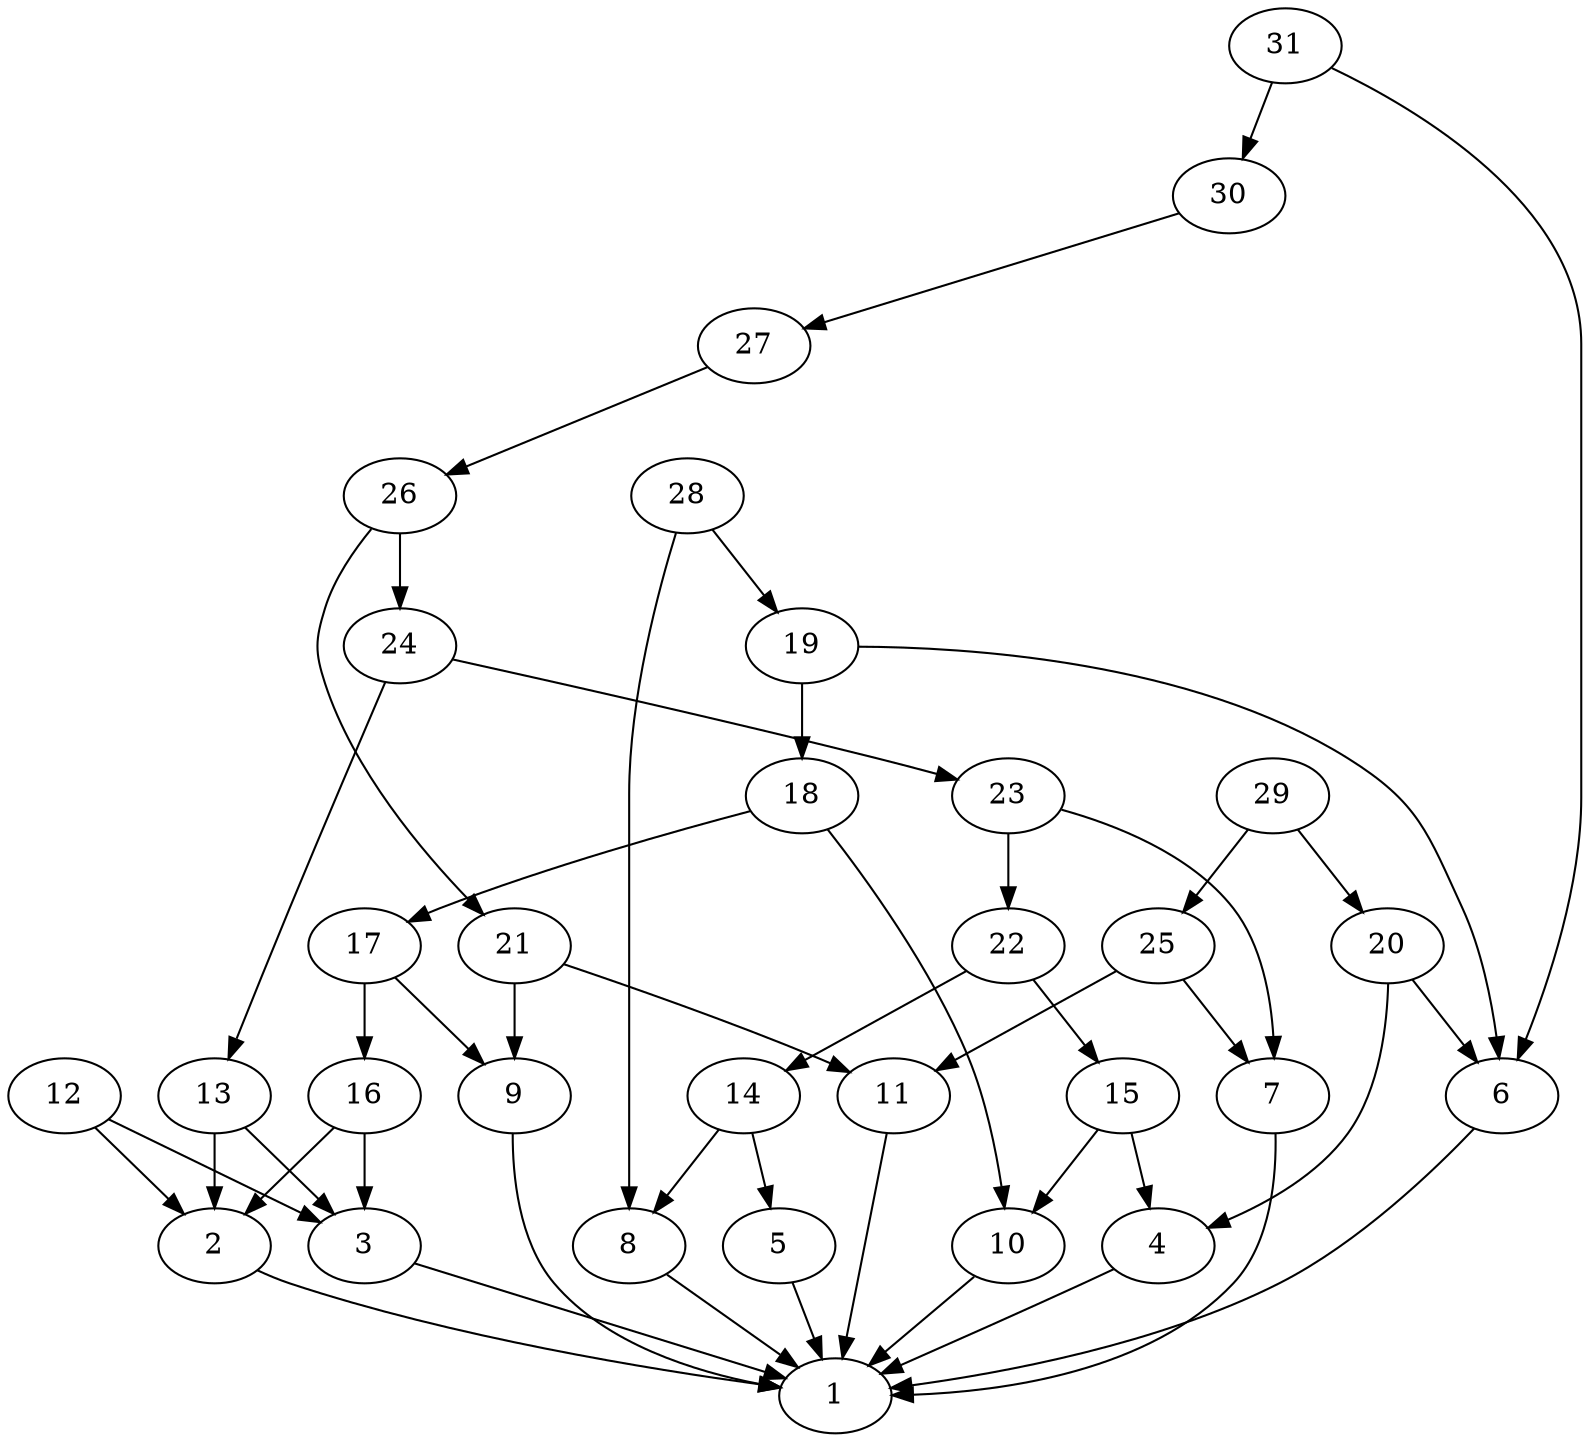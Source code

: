 digraph G {
12->2;12->3;28->19;28->8;29->25;29->20;31->6;31->30;20->6;20->4;30->27;27->26;19->18;19->6;18->17;18->10;25->7;25->11;26->21;26->24;17->16;17->9;24->23;24->13;23->22;23->7;22->14;22->15;15->10;15->4;14->8;14->5;16->2;16->3;21->11;21->9;13->2;13->3;3->1;7->1;9->1;4->1;2->1;10->1;5->1;8->1;11->1;6->1;}
